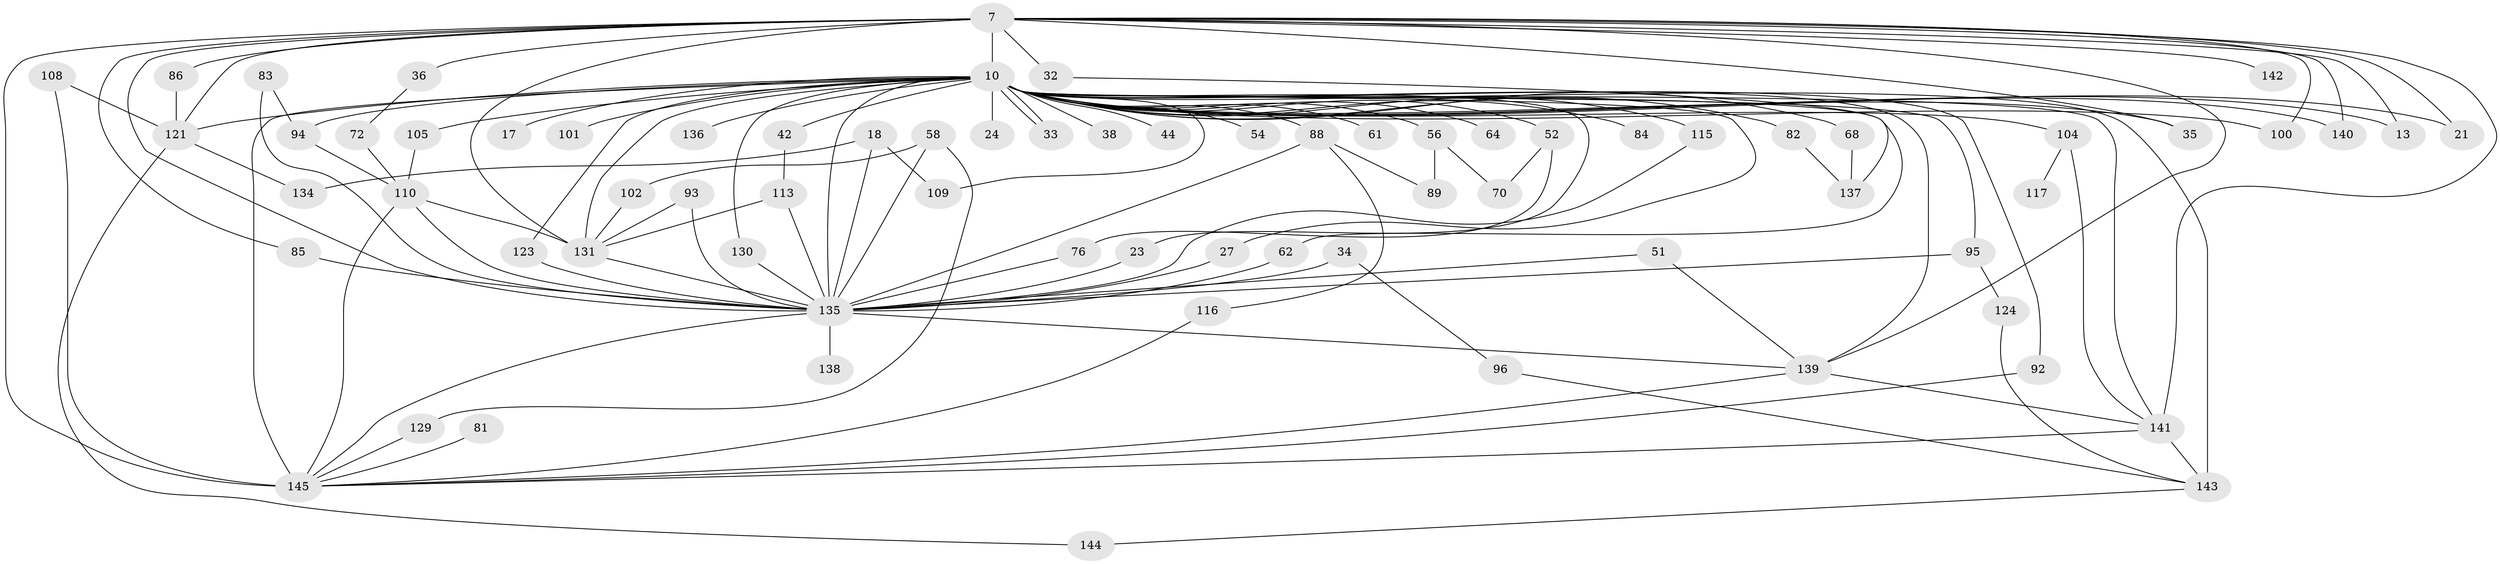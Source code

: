 // original degree distribution, {30: 0.006896551724137931, 29: 0.006896551724137931, 25: 0.006896551724137931, 18: 0.006896551724137931, 33: 0.006896551724137931, 27: 0.006896551724137931, 20: 0.006896551724137931, 16: 0.006896551724137931, 23: 0.006896551724137931, 38: 0.006896551724137931, 9: 0.006896551724137931, 5: 0.041379310344827586, 2: 0.5586206896551724, 3: 0.21379310344827587, 4: 0.07586206896551724, 7: 0.020689655172413793, 6: 0.013793103448275862}
// Generated by graph-tools (version 1.1) at 2025/49/03/04/25 21:49:27]
// undirected, 72 vertices, 126 edges
graph export_dot {
graph [start="1"]
  node [color=gray90,style=filled];
  7 [super="+6"];
  10 [super="+5+9"];
  13;
  17;
  18;
  21;
  23;
  24;
  27;
  32;
  33;
  34;
  35;
  36;
  38;
  42;
  44;
  51;
  52 [super="+48"];
  54;
  56;
  58;
  61;
  62;
  64;
  68;
  70;
  72;
  76;
  81;
  82;
  83;
  84;
  85;
  86;
  88 [super="+74+75"];
  89;
  92;
  93;
  94 [super="+59"];
  95 [super="+65+63"];
  96;
  100;
  101;
  102;
  104 [super="+40"];
  105;
  108;
  109;
  110 [super="+12+43"];
  113 [super="+112"];
  115 [super="+87+50"];
  116;
  117;
  121 [super="+119+103+53"];
  123 [super="+97"];
  124;
  129;
  130;
  131 [super="+29+66+77+39"];
  134;
  135 [super="+69+99+132"];
  136;
  137 [super="+107"];
  138;
  139 [super="+15+120+127"];
  140;
  141 [super="+26+122"];
  142;
  143 [super="+128+114"];
  144;
  145 [super="+73+133+126"];
  7 -- 10 [weight=8];
  7 -- 13;
  7 -- 32 [weight=2];
  7 -- 35;
  7 -- 36 [weight=2];
  7 -- 100;
  7 -- 140;
  7 -- 142 [weight=2];
  7 -- 141 [weight=5];
  7 -- 21;
  7 -- 85;
  7 -- 86;
  7 -- 131 [weight=5];
  7 -- 145 [weight=5];
  7 -- 121;
  7 -- 139 [weight=2];
  7 -- 135 [weight=6];
  10 -- 13;
  10 -- 17 [weight=2];
  10 -- 23;
  10 -- 27;
  10 -- 33;
  10 -- 33;
  10 -- 42 [weight=2];
  10 -- 44 [weight=2];
  10 -- 54 [weight=2];
  10 -- 64 [weight=2];
  10 -- 68 [weight=2];
  10 -- 82 [weight=2];
  10 -- 104 [weight=3];
  10 -- 136 [weight=2];
  10 -- 140;
  10 -- 130;
  10 -- 21;
  10 -- 24 [weight=2];
  10 -- 100;
  10 -- 38 [weight=2];
  10 -- 109;
  10 -- 52 [weight=3];
  10 -- 56 [weight=2];
  10 -- 61;
  10 -- 62;
  10 -- 145 [weight=13];
  10 -- 131 [weight=5];
  10 -- 95 [weight=2];
  10 -- 121 [weight=5];
  10 -- 143 [weight=5];
  10 -- 139 [weight=2];
  10 -- 88 [weight=3];
  10 -- 115 [weight=4];
  10 -- 84;
  10 -- 92;
  10 -- 94;
  10 -- 35;
  10 -- 101 [weight=2];
  10 -- 105;
  10 -- 123;
  10 -- 141 [weight=2];
  10 -- 135 [weight=10];
  18 -- 109;
  18 -- 134;
  18 -- 135 [weight=2];
  23 -- 135;
  27 -- 135;
  32 -- 137;
  34 -- 96;
  34 -- 135 [weight=2];
  36 -- 72;
  42 -- 113;
  51 -- 139;
  51 -- 135;
  52 -- 70;
  52 -- 76;
  56 -- 70;
  56 -- 89;
  58 -- 102;
  58 -- 129;
  58 -- 135 [weight=2];
  62 -- 135;
  68 -- 137;
  72 -- 110;
  76 -- 135;
  81 -- 145 [weight=2];
  82 -- 137;
  83 -- 94;
  83 -- 135 [weight=2];
  85 -- 135;
  86 -- 121;
  88 -- 116;
  88 -- 89;
  88 -- 135 [weight=2];
  92 -- 145;
  93 -- 131;
  93 -- 135;
  94 -- 110;
  95 -- 124;
  95 -- 135 [weight=2];
  96 -- 143;
  102 -- 131;
  104 -- 117;
  104 -- 141;
  105 -- 110;
  108 -- 145;
  108 -- 121;
  110 -- 145 [weight=2];
  110 -- 131;
  110 -- 135 [weight=2];
  113 -- 131;
  113 -- 135;
  115 -- 135;
  116 -- 145;
  121 -- 134;
  121 -- 144;
  123 -- 135 [weight=2];
  124 -- 143;
  129 -- 145;
  130 -- 135;
  131 -- 135 [weight=2];
  135 -- 145 [weight=9];
  135 -- 138 [weight=2];
  135 -- 139 [weight=2];
  139 -- 145 [weight=2];
  139 -- 141;
  141 -- 143;
  141 -- 145;
  143 -- 144;
}
